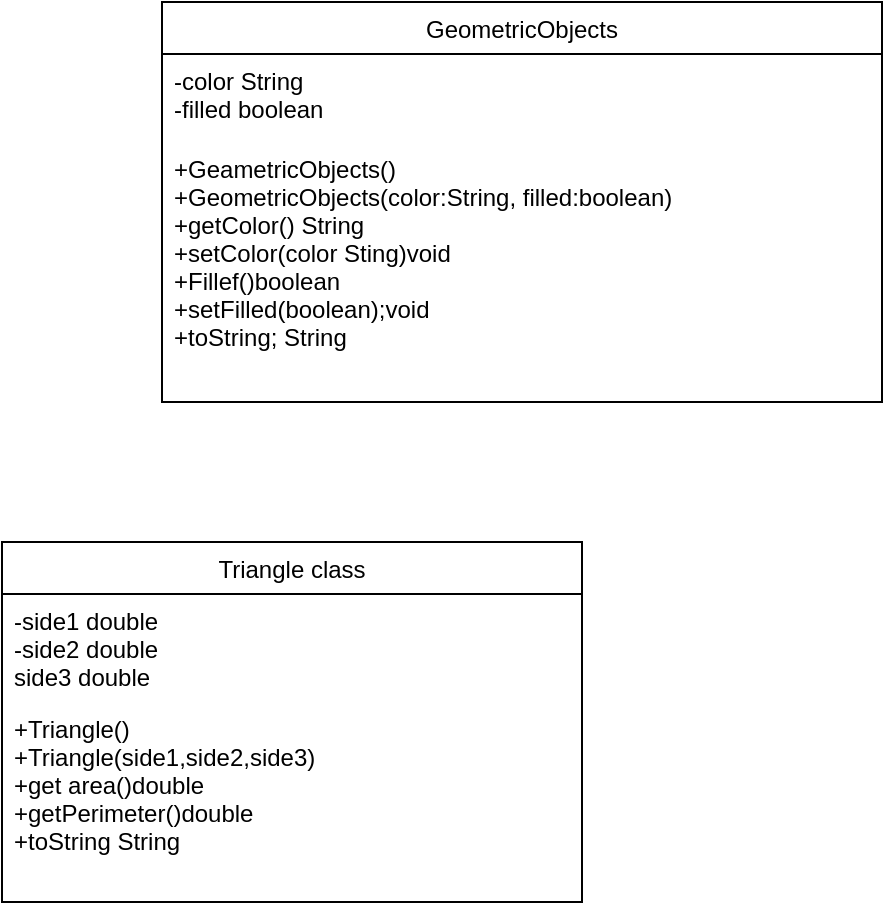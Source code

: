 <mxfile version="20.5.1" type="device"><diagram id="ycUC-bT9SOKLbTZlcGOP" name="Page-1"><mxGraphModel dx="1422" dy="754" grid="1" gridSize="10" guides="1" tooltips="1" connect="1" arrows="1" fold="1" page="1" pageScale="1" pageWidth="850" pageHeight="1100" math="0" shadow="0"><root><mxCell id="0"/><mxCell id="1" parent="0"/><mxCell id="-Q5Zk3k4gUb8gPuOzVxu-1" value="GeometricObjects" style="swimlane;fontStyle=0;childLayout=stackLayout;horizontal=1;startSize=26;fillColor=none;horizontalStack=0;resizeParent=1;resizeParentMax=0;resizeLast=0;collapsible=1;marginBottom=0;" vertex="1" parent="1"><mxGeometry x="160" y="10" width="360" height="200" as="geometry"/></mxCell><mxCell id="-Q5Zk3k4gUb8gPuOzVxu-2" value="-color String&#10;-filled boolean" style="text;strokeColor=none;fillColor=none;align=left;verticalAlign=top;spacingLeft=4;spacingRight=4;overflow=hidden;rotatable=0;points=[[0,0.5],[1,0.5]];portConstraint=eastwest;" vertex="1" parent="-Q5Zk3k4gUb8gPuOzVxu-1"><mxGeometry y="26" width="360" height="44" as="geometry"/></mxCell><mxCell id="-Q5Zk3k4gUb8gPuOzVxu-3" value="+GeametricObjects()&#10;+GeometricObjects(color:String, filled:boolean)&#10;+getColor() String&#10;+setColor(color Sting)void&#10;+Fillef()boolean&#10;+setFilled(boolean);void&#10;+toString; String" style="text;strokeColor=none;fillColor=none;align=left;verticalAlign=top;spacingLeft=4;spacingRight=4;overflow=hidden;rotatable=0;points=[[0,0.5],[1,0.5]];portConstraint=eastwest;" vertex="1" parent="-Q5Zk3k4gUb8gPuOzVxu-1"><mxGeometry y="70" width="360" height="130" as="geometry"/></mxCell><mxCell id="-Q5Zk3k4gUb8gPuOzVxu-5" value="Triangle class" style="swimlane;fontStyle=0;childLayout=stackLayout;horizontal=1;startSize=26;fillColor=none;horizontalStack=0;resizeParent=1;resizeParentMax=0;resizeLast=0;collapsible=1;marginBottom=0;" vertex="1" parent="1"><mxGeometry x="80" y="280" width="290" height="180" as="geometry"/></mxCell><mxCell id="-Q5Zk3k4gUb8gPuOzVxu-6" value="-side1 double&#10;-side2 double&#10;side3 double" style="text;strokeColor=none;fillColor=none;align=left;verticalAlign=top;spacingLeft=4;spacingRight=4;overflow=hidden;rotatable=0;points=[[0,0.5],[1,0.5]];portConstraint=eastwest;" vertex="1" parent="-Q5Zk3k4gUb8gPuOzVxu-5"><mxGeometry y="26" width="290" height="54" as="geometry"/></mxCell><mxCell id="-Q5Zk3k4gUb8gPuOzVxu-7" value="+Triangle()&#10;+Triangle(side1,side2,side3)&#10;+get area()double&#10;+getPerimeter()double&#10;+toString String" style="text;strokeColor=none;fillColor=none;align=left;verticalAlign=top;spacingLeft=4;spacingRight=4;overflow=hidden;rotatable=0;points=[[0,0.5],[1,0.5]];portConstraint=eastwest;" vertex="1" parent="-Q5Zk3k4gUb8gPuOzVxu-5"><mxGeometry y="80" width="290" height="100" as="geometry"/></mxCell></root></mxGraphModel></diagram></mxfile>